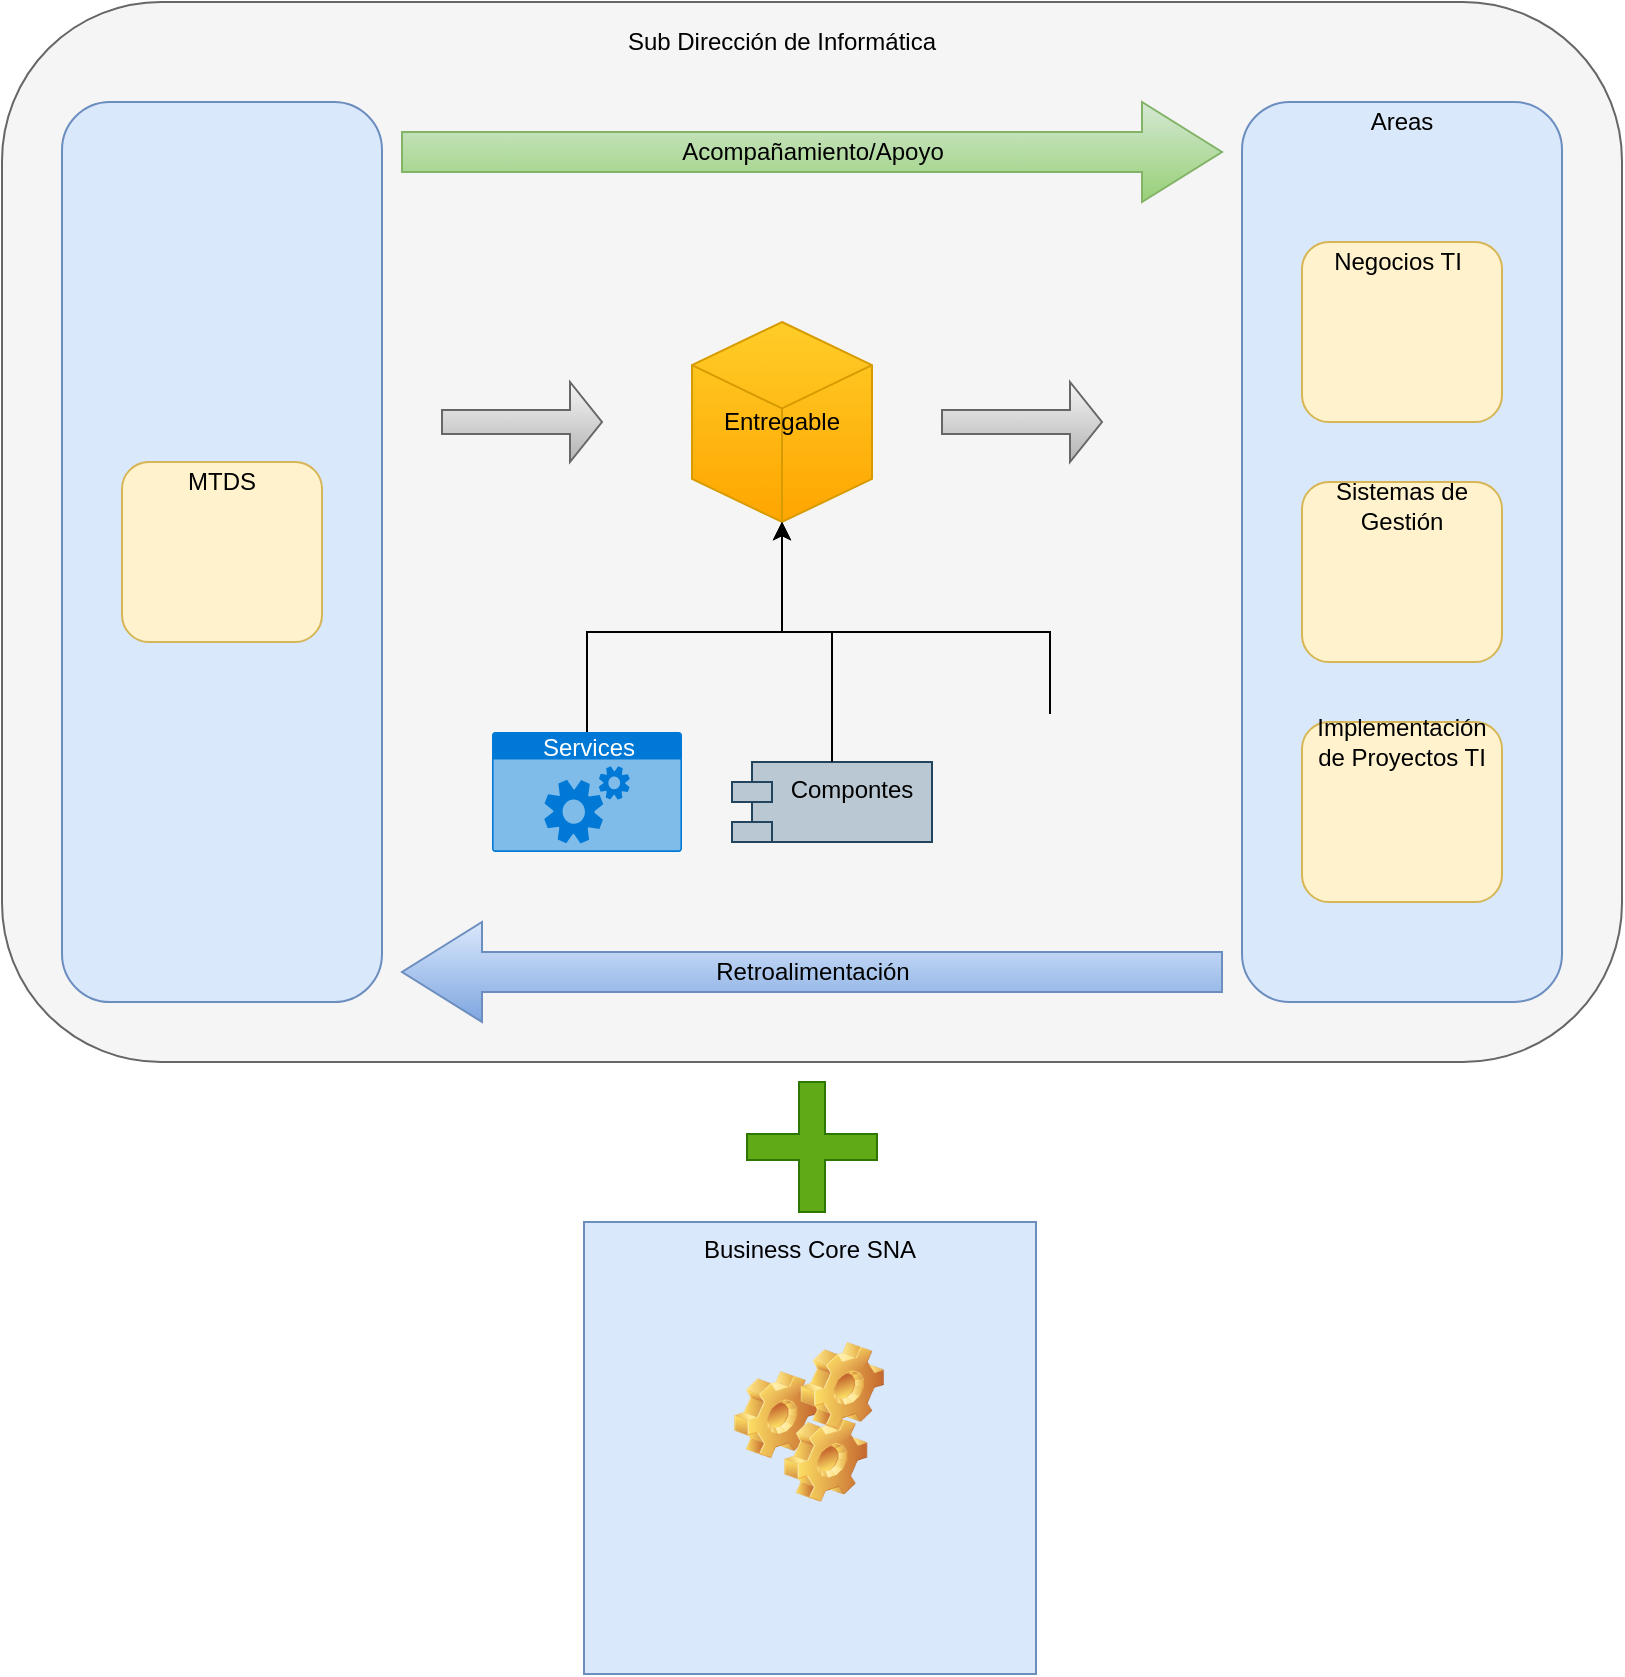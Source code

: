 <mxfile version="13.9.1" type="google" pages="2"><diagram id="XttwUhifn9Pyg2qYAYEK" name="Page-1"><mxGraphModel dx="1673" dy="879" grid="1" gridSize="10" guides="1" tooltips="1" connect="1" arrows="1" fold="1" page="1" pageScale="1" pageWidth="827" pageHeight="1169" math="0" shadow="0"><root><mxCell id="0"/><mxCell id="1" parent="0"/><mxCell id="r4LaI1XpNfE8H1Tui0Rp-63" value="" style="shape=cross;whiteSpace=wrap;html=1;fillColor=#60a917;strokeColor=#2D7600;fontColor=#ffffff;" parent="1" vertex="1"><mxGeometry x="382.5" y="560" width="65" height="65" as="geometry"/></mxCell><mxCell id="r4LaI1XpNfE8H1Tui0Rp-68" value="Business Core SNA" style="group;fillColor=#dae8fc;strokeColor=#6c8ebf;" parent="1" vertex="1" connectable="0"><mxGeometry x="301" y="630" width="226" height="226" as="geometry"/></mxCell><mxCell id="r4LaI1XpNfE8H1Tui0Rp-64" value="" style="group" parent="r4LaI1XpNfE8H1Tui0Rp-68" vertex="1" connectable="0"><mxGeometry x="75" y="60" width="75" height="80" as="geometry"/></mxCell><mxCell id="r4LaI1XpNfE8H1Tui0Rp-59" value="" style="shape=image;html=1;verticalLabelPosition=bottom;verticalAlign=top;imageAspect=0;image=img/clipart/Gear_128x128.png" parent="r4LaI1XpNfE8H1Tui0Rp-64" vertex="1"><mxGeometry y="14.545" width="41.667" height="43.636" as="geometry"/></mxCell><mxCell id="r4LaI1XpNfE8H1Tui0Rp-60" value="" style="shape=image;html=1;verticalLabelPosition=bottom;verticalAlign=top;imageAspect=0;image=img/clipart/Gear_128x128.png" parent="r4LaI1XpNfE8H1Tui0Rp-64" vertex="1"><mxGeometry x="25" y="36.364" width="41.667" height="43.636" as="geometry"/></mxCell><mxCell id="r4LaI1XpNfE8H1Tui0Rp-61" value="" style="shape=image;html=1;verticalLabelPosition=bottom;verticalAlign=top;imageAspect=0;image=img/clipart/Gear_128x128.png" parent="r4LaI1XpNfE8H1Tui0Rp-64" vertex="1"><mxGeometry x="33.333" width="41.667" height="43.636" as="geometry"/></mxCell><mxCell id="r4LaI1XpNfE8H1Tui0Rp-67" value="" style="shape=image;html=1;verticalAlign=top;verticalLabelPosition=bottom;labelBackgroundColor=#ffffff;imageAspect=0;aspect=fixed;image=https://cdn4.iconfinder.com/data/icons/online-shop-7/128/company-building-business-128.png" parent="r4LaI1XpNfE8H1Tui0Rp-68" vertex="1"><mxGeometry width="226" height="226" as="geometry"/></mxCell><mxCell id="r4LaI1XpNfE8H1Tui0Rp-86" value="" style="group" parent="1" vertex="1" connectable="0"><mxGeometry x="10" y="20" width="810" height="530" as="geometry"/></mxCell><mxCell id="r4LaI1XpNfE8H1Tui0Rp-54" value="" style="rounded=1;whiteSpace=wrap;html=1;fillColor=#f5f5f5;strokeColor=#666666;fontColor=#333333;" parent="r4LaI1XpNfE8H1Tui0Rp-86" vertex="1"><mxGeometry width="810" height="530" as="geometry"/></mxCell><mxCell id="r4LaI1XpNfE8H1Tui0Rp-38" value="" style="rounded=1;whiteSpace=wrap;html=1;fillColor=#dae8fc;strokeColor=#6c8ebf;" parent="r4LaI1XpNfE8H1Tui0Rp-86" vertex="1"><mxGeometry x="620" y="50" width="160" height="450" as="geometry"/></mxCell><mxCell id="r4LaI1XpNfE8H1Tui0Rp-1" value="" style="rounded=1;whiteSpace=wrap;html=1;fillColor=#dae8fc;strokeColor=#6c8ebf;" parent="r4LaI1XpNfE8H1Tui0Rp-86" vertex="1"><mxGeometry x="30" y="50" width="160" height="450" as="geometry"/></mxCell><mxCell id="r4LaI1XpNfE8H1Tui0Rp-26" value="Compontes" style="shape=module;align=left;spacingLeft=20;align=center;verticalAlign=top;fillColor=#bac8d3;strokeColor=#23445d;" parent="r4LaI1XpNfE8H1Tui0Rp-86" vertex="1"><mxGeometry x="365" y="380" width="100" height="40" as="geometry"/></mxCell><mxCell id="r4LaI1XpNfE8H1Tui0Rp-29" value="" style="shape=image;html=1;verticalAlign=top;verticalLabelPosition=bottom;labelBackgroundColor=#ffffff;imageAspect=0;aspect=fixed;image=https://cdn0.iconfinder.com/data/icons/file-type-19/512/file__doc__word__document_-128.png" parent="r4LaI1XpNfE8H1Tui0Rp-86" vertex="1"><mxGeometry x="485" y="356" width="78" height="78" as="geometry"/></mxCell><mxCell id="r4LaI1XpNfE8H1Tui0Rp-30" value="Services" style="html=1;strokeColor=none;fillColor=#0079D6;labelPosition=center;verticalLabelPosition=middle;verticalAlign=top;align=center;fontSize=12;outlineConnect=0;spacingTop=-6;fontColor=#FFFFFF;shape=mxgraph.sitemap.services;" parent="r4LaI1XpNfE8H1Tui0Rp-86" vertex="1"><mxGeometry x="245" y="365" width="95" height="60" as="geometry"/></mxCell><mxCell id="r4LaI1XpNfE8H1Tui0Rp-31" value="Entregable" style="html=1;whiteSpace=wrap;shape=isoCube2;backgroundOutline=1;isoAngle=15;fillColor=#ffcd28;strokeColor=#d79b00;gradientColor=#ffa500;" parent="r4LaI1XpNfE8H1Tui0Rp-86" vertex="1"><mxGeometry x="345" y="160" width="90" height="100" as="geometry"/></mxCell><mxCell id="r4LaI1XpNfE8H1Tui0Rp-33" style="edgeStyle=orthogonalEdgeStyle;rounded=0;orthogonalLoop=1;jettySize=auto;html=1;exitX=0.5;exitY=0;exitDx=0;exitDy=0;" parent="r4LaI1XpNfE8H1Tui0Rp-86" source="r4LaI1XpNfE8H1Tui0Rp-26" target="r4LaI1XpNfE8H1Tui0Rp-31" edge="1"><mxGeometry relative="1" as="geometry"><Array as="points"><mxPoint x="415" y="315"/><mxPoint x="390" y="315"/></Array></mxGeometry></mxCell><mxCell id="r4LaI1XpNfE8H1Tui0Rp-35" style="edgeStyle=orthogonalEdgeStyle;rounded=0;orthogonalLoop=1;jettySize=auto;html=1;exitX=0.5;exitY=0;exitDx=0;exitDy=0;" parent="r4LaI1XpNfE8H1Tui0Rp-86" source="r4LaI1XpNfE8H1Tui0Rp-29" target="r4LaI1XpNfE8H1Tui0Rp-31" edge="1"><mxGeometry relative="1" as="geometry"><Array as="points"><mxPoint x="524" y="315"/><mxPoint x="390" y="315"/></Array></mxGeometry></mxCell><mxCell id="r4LaI1XpNfE8H1Tui0Rp-34" style="edgeStyle=orthogonalEdgeStyle;rounded=0;orthogonalLoop=1;jettySize=auto;html=1;exitX=0.5;exitY=0;exitDx=0;exitDy=0;exitPerimeter=0;" parent="r4LaI1XpNfE8H1Tui0Rp-86" source="r4LaI1XpNfE8H1Tui0Rp-30" target="r4LaI1XpNfE8H1Tui0Rp-31" edge="1"><mxGeometry relative="1" as="geometry"><Array as="points"><mxPoint x="293" y="315"/><mxPoint x="390" y="315"/></Array></mxGeometry></mxCell><mxCell id="r4LaI1XpNfE8H1Tui0Rp-36" value="" style="shape=singleArrow;whiteSpace=wrap;html=1;gradientColor=#b3b3b3;fillColor=#f5f5f5;strokeColor=#666666;" parent="r4LaI1XpNfE8H1Tui0Rp-86" vertex="1"><mxGeometry x="220" y="190" width="80" height="40" as="geometry"/></mxCell><mxCell id="r4LaI1XpNfE8H1Tui0Rp-39" value="" style="shape=singleArrow;whiteSpace=wrap;html=1;gradientColor=#b3b3b3;fillColor=#f5f5f5;strokeColor=#666666;" parent="r4LaI1XpNfE8H1Tui0Rp-86" vertex="1"><mxGeometry x="470" y="190" width="80" height="40" as="geometry"/></mxCell><mxCell id="r4LaI1XpNfE8H1Tui0Rp-42" value="Retroalimentación" style="html=1;shadow=0;dashed=0;align=center;verticalAlign=middle;shape=mxgraph.arrows2.arrow;dy=0.6;dx=40;flipH=1;notch=0;fillColor=#dae8fc;strokeColor=#6c8ebf;gradientColor=#7ea6e0;" parent="r4LaI1XpNfE8H1Tui0Rp-86" vertex="1"><mxGeometry x="200" y="460" width="410" height="50" as="geometry"/></mxCell><mxCell id="r4LaI1XpNfE8H1Tui0Rp-43" value="Acompañamiento/Apoyo" style="html=1;shadow=0;dashed=0;align=center;verticalAlign=middle;shape=mxgraph.arrows2.arrow;dy=0.6;dx=40;notch=0;fillColor=#d5e8d4;strokeColor=#82b366;gradientColor=#97d077;" parent="r4LaI1XpNfE8H1Tui0Rp-86" vertex="1"><mxGeometry x="200" y="50" width="410" height="50" as="geometry"/></mxCell><mxCell id="r4LaI1XpNfE8H1Tui0Rp-58" value="Sub Dirección de Informática" style="text;html=1;strokeColor=none;fillColor=none;align=center;verticalAlign=middle;whiteSpace=wrap;rounded=0;" parent="r4LaI1XpNfE8H1Tui0Rp-86" vertex="1"><mxGeometry x="285" y="10" width="210" height="20" as="geometry"/></mxCell><mxCell id="r4LaI1XpNfE8H1Tui0Rp-3" value="" style="rounded=1;whiteSpace=wrap;html=1;fillColor=#fff2cc;strokeColor=#d6b656;" parent="r4LaI1XpNfE8H1Tui0Rp-86" vertex="1"><mxGeometry x="650" y="120" width="100" height="90" as="geometry"/></mxCell><mxCell id="r4LaI1XpNfE8H1Tui0Rp-51" value="Negocios TI" style="text;html=1;strokeColor=none;fillColor=none;align=center;verticalAlign=middle;whiteSpace=wrap;rounded=0;" parent="r4LaI1XpNfE8H1Tui0Rp-86" vertex="1"><mxGeometry x="662.5" y="120" width="70" height="20" as="geometry"/></mxCell><mxCell id="r4LaI1XpNfE8H1Tui0Rp-72" value="" style="group" parent="r4LaI1XpNfE8H1Tui0Rp-86" vertex="1" connectable="0"><mxGeometry x="672.5" y="140" width="55" height="68" as="geometry"/></mxCell><mxCell id="r4LaI1XpNfE8H1Tui0Rp-70" value="" style="shape=image;html=1;verticalAlign=top;verticalLabelPosition=bottom;labelBackgroundColor=#ffffff;imageAspect=0;aspect=fixed;image=https://cdn1.iconfinder.com/data/icons/nuvola2/128x128/apps/kuser.png" parent="r4LaI1XpNfE8H1Tui0Rp-72" vertex="1"><mxGeometry width="50" height="50" as="geometry"/></mxCell><mxCell id="r4LaI1XpNfE8H1Tui0Rp-71" value="" style="shape=image;html=1;verticalAlign=top;verticalLabelPosition=bottom;labelBackgroundColor=#ffffff;imageAspect=0;aspect=fixed;image=https://cdn1.iconfinder.com/data/icons/nuvola2/128x128/apps/kuser.png" parent="r4LaI1XpNfE8H1Tui0Rp-72" vertex="1"><mxGeometry x="5" y="18" width="50" height="50" as="geometry"/></mxCell><mxCell id="r4LaI1XpNfE8H1Tui0Rp-15" value="" style="rounded=1;whiteSpace=wrap;html=1;fillColor=#fff2cc;strokeColor=#d6b656;" parent="r4LaI1XpNfE8H1Tui0Rp-86" vertex="1"><mxGeometry x="650" y="240" width="100" height="90" as="geometry"/></mxCell><mxCell id="r4LaI1XpNfE8H1Tui0Rp-52" value="Sistemas de Gestión" style="text;html=1;strokeColor=none;fillColor=none;align=center;verticalAlign=middle;whiteSpace=wrap;rounded=0;" parent="r4LaI1XpNfE8H1Tui0Rp-86" vertex="1"><mxGeometry x="650" y="242" width="100" height="20" as="geometry"/></mxCell><mxCell id="r4LaI1XpNfE8H1Tui0Rp-21" value="" style="rounded=1;whiteSpace=wrap;html=1;fillColor=#fff2cc;strokeColor=#d6b656;" parent="r4LaI1XpNfE8H1Tui0Rp-86" vertex="1"><mxGeometry x="650" y="360" width="100" height="90" as="geometry"/></mxCell><mxCell id="r4LaI1XpNfE8H1Tui0Rp-53" value="Implementación de Proyectos TI" style="text;html=1;strokeColor=none;fillColor=none;align=center;verticalAlign=middle;whiteSpace=wrap;rounded=0;" parent="r4LaI1XpNfE8H1Tui0Rp-86" vertex="1"><mxGeometry x="680" y="360" width="40" height="20" as="geometry"/></mxCell><mxCell id="r4LaI1XpNfE8H1Tui0Rp-73" value="" style="group" parent="r4LaI1XpNfE8H1Tui0Rp-86" vertex="1" connectable="0"><mxGeometry x="670" y="260" width="55" height="68" as="geometry"/></mxCell><mxCell id="r4LaI1XpNfE8H1Tui0Rp-74" value="" style="shape=image;html=1;verticalAlign=top;verticalLabelPosition=bottom;labelBackgroundColor=#ffffff;imageAspect=0;aspect=fixed;image=https://cdn1.iconfinder.com/data/icons/nuvola2/128x128/apps/kuser.png" parent="r4LaI1XpNfE8H1Tui0Rp-73" vertex="1"><mxGeometry width="50" height="50" as="geometry"/></mxCell><mxCell id="r4LaI1XpNfE8H1Tui0Rp-75" value="" style="shape=image;html=1;verticalAlign=top;verticalLabelPosition=bottom;labelBackgroundColor=#ffffff;imageAspect=0;aspect=fixed;image=https://cdn1.iconfinder.com/data/icons/nuvola2/128x128/apps/kuser.png" parent="r4LaI1XpNfE8H1Tui0Rp-73" vertex="1"><mxGeometry x="5" y="18" width="50" height="50" as="geometry"/></mxCell><mxCell id="r4LaI1XpNfE8H1Tui0Rp-76" value="" style="group" parent="r4LaI1XpNfE8H1Tui0Rp-86" vertex="1" connectable="0"><mxGeometry x="672.5" y="380" width="55" height="68" as="geometry"/></mxCell><mxCell id="r4LaI1XpNfE8H1Tui0Rp-77" value="" style="shape=image;html=1;verticalAlign=top;verticalLabelPosition=bottom;labelBackgroundColor=#ffffff;imageAspect=0;aspect=fixed;image=https://cdn1.iconfinder.com/data/icons/nuvola2/128x128/apps/kuser.png" parent="r4LaI1XpNfE8H1Tui0Rp-76" vertex="1"><mxGeometry width="50" height="50" as="geometry"/></mxCell><mxCell id="r4LaI1XpNfE8H1Tui0Rp-78" value="" style="shape=image;html=1;verticalAlign=top;verticalLabelPosition=bottom;labelBackgroundColor=#ffffff;imageAspect=0;aspect=fixed;image=https://cdn1.iconfinder.com/data/icons/nuvola2/128x128/apps/kuser.png" parent="r4LaI1XpNfE8H1Tui0Rp-76" vertex="1"><mxGeometry x="5" y="18" width="50" height="50" as="geometry"/></mxCell><mxCell id="r4LaI1XpNfE8H1Tui0Rp-45" value="" style="rounded=1;whiteSpace=wrap;html=1;fillColor=#fff2cc;strokeColor=#d6b656;" parent="r4LaI1XpNfE8H1Tui0Rp-86" vertex="1"><mxGeometry x="60" y="230" width="100" height="90" as="geometry"/></mxCell><mxCell id="r4LaI1XpNfE8H1Tui0Rp-50" value="MTDS" style="text;html=1;strokeColor=none;fillColor=none;align=center;verticalAlign=middle;whiteSpace=wrap;rounded=0;" parent="r4LaI1XpNfE8H1Tui0Rp-86" vertex="1"><mxGeometry x="90" y="230" width="40" height="20" as="geometry"/></mxCell><mxCell id="r4LaI1XpNfE8H1Tui0Rp-79" value="" style="group" parent="r4LaI1XpNfE8H1Tui0Rp-86" vertex="1" connectable="0"><mxGeometry x="80" y="250" width="55" height="68" as="geometry"/></mxCell><mxCell id="r4LaI1XpNfE8H1Tui0Rp-80" value="" style="shape=image;html=1;verticalAlign=top;verticalLabelPosition=bottom;labelBackgroundColor=#ffffff;imageAspect=0;aspect=fixed;image=https://cdn1.iconfinder.com/data/icons/nuvola2/128x128/apps/kuser.png" parent="r4LaI1XpNfE8H1Tui0Rp-79" vertex="1"><mxGeometry width="50" height="50" as="geometry"/></mxCell><mxCell id="r4LaI1XpNfE8H1Tui0Rp-81" value="" style="shape=image;html=1;verticalAlign=top;verticalLabelPosition=bottom;labelBackgroundColor=#ffffff;imageAspect=0;aspect=fixed;image=https://cdn1.iconfinder.com/data/icons/nuvola2/128x128/apps/kuser.png" parent="r4LaI1XpNfE8H1Tui0Rp-79" vertex="1"><mxGeometry x="5" y="18" width="50" height="50" as="geometry"/></mxCell><mxCell id="r4LaI1XpNfE8H1Tui0Rp-83" value="Areas" style="text;html=1;strokeColor=none;fillColor=none;align=center;verticalAlign=middle;whiteSpace=wrap;rounded=0;" parent="r4LaI1XpNfE8H1Tui0Rp-86" vertex="1"><mxGeometry x="680" y="50" width="40" height="20" as="geometry"/></mxCell></root></mxGraphModel></diagram><diagram id="7pGlSBVbXLnZfce1at4_" name="Page-2"><mxGraphModel dx="1422" dy="747" grid="1" gridSize="10" guides="1" tooltips="1" connect="1" arrows="1" fold="1" page="1" pageScale="1" pageWidth="827" pageHeight="1169" math="0" shadow="0"><root><mxCell id="vuL_II4Xx-psuhZrJYfJ-0"/><mxCell id="vuL_II4Xx-psuhZrJYfJ-1" parent="vuL_II4Xx-psuhZrJYfJ-0"/><mxCell id="vuL_II4Xx-psuhZrJYfJ-7" style="edgeStyle=orthogonalEdgeStyle;rounded=0;orthogonalLoop=1;jettySize=auto;html=1;entryX=0;entryY=0.75;entryDx=0;entryDy=0;" parent="vuL_II4Xx-psuhZrJYfJ-1" source="vuL_II4Xx-psuhZrJYfJ-2" target="vuL_II4Xx-psuhZrJYfJ-3" edge="1"><mxGeometry relative="1" as="geometry"/></mxCell><mxCell id="vuL_II4Xx-psuhZrJYfJ-8" style="edgeStyle=orthogonalEdgeStyle;rounded=0;orthogonalLoop=1;jettySize=auto;html=1;entryX=0;entryY=0.5;entryDx=0;entryDy=0;" parent="vuL_II4Xx-psuhZrJYfJ-1" source="vuL_II4Xx-psuhZrJYfJ-2" target="vuL_II4Xx-psuhZrJYfJ-4" edge="1"><mxGeometry relative="1" as="geometry"/></mxCell><mxCell id="vuL_II4Xx-psuhZrJYfJ-2" value="&lt;span class=&quot;TextRun  BCX8 SCXW233713216&quot; lang=&quot;ES&quot; style=&quot;margin: 0px ; padding: 0px ; font-size: 11pt ; text-align: justify ; background-color: rgb(255 , 255 , 255) ; font-weight: bold ; font-family: &amp;#34;calibri&amp;#34; , &amp;#34;calibri_embeddedfont&amp;#34; , &amp;#34;calibri_msfontservice&amp;#34; , sans-serif ; line-height: 20.7px&quot;&gt;&lt;span class=&quot;NormalTextRun  BCX8 SCXW233713216&quot; style=&quot;margin: 0px ; padding: 0px ; background-color: inherit&quot;&gt;Levantamiento Situación Actu&lt;/span&gt;&lt;/span&gt;&lt;span class=&quot;TextRun  BCX8 SCXW233713216&quot; lang=&quot;ES&quot; style=&quot;margin: 0px ; padding: 0px ; font-size: 11pt ; text-align: justify ; background-color: rgb(255 , 255 , 255) ; font-weight: bold ; font-family: &amp;#34;calibri&amp;#34; , &amp;#34;calibri_embeddedfont&amp;#34; , &amp;#34;calibri_msfontservice&amp;#34; , sans-serif ; line-height: 20.7px&quot;&gt;&lt;span class=&quot;NormalTextRun  BCX8 SCXW233713216&quot; style=&quot;margin: 0px ; padding: 0px ; background-color: inherit&quot;&gt;al&lt;/span&gt;&lt;/span&gt;" style="rounded=1;whiteSpace=wrap;html=1;" parent="vuL_II4Xx-psuhZrJYfJ-1" vertex="1"><mxGeometry x="40" y="130" width="120" height="60" as="geometry"/></mxCell><mxCell id="vuL_II4Xx-psuhZrJYfJ-10" style="edgeStyle=orthogonalEdgeStyle;rounded=0;orthogonalLoop=1;jettySize=auto;html=1;entryX=0;entryY=0.5;entryDx=0;entryDy=0;" parent="vuL_II4Xx-psuhZrJYfJ-1" source="vuL_II4Xx-psuhZrJYfJ-3" target="vuL_II4Xx-psuhZrJYfJ-5" edge="1"><mxGeometry relative="1" as="geometry"/></mxCell><mxCell id="vuL_II4Xx-psuhZrJYfJ-3" value="&lt;span class=&quot;TextRun  BCX8 SCXW200577854&quot; lang=&quot;ES&quot; style=&quot;animation: 0s ease 0s 1 normal none running none ; appearance: none ; backface-visibility: visible ; background: none 0% 0% / auto repeat scroll padding-box border-box rgba(0 , 0 , 0 , 0) ; border: 0px none rgb(0 , 0 , 0) ; border-radius: 0px ; border-collapse: separate ; bottom: auto ; box-shadow: none ; box-sizing: content-box ; caption-side: top ; clear: none ; clip: auto ; content: normal ; cursor: text ; direction: ltr ; display: inline ; empty-cells: show ; float: none ; font-family: &amp;#34;wordvisi_msfontservice&amp;#34; , &amp;#34;arial&amp;#34; , &amp;#34;arial_embeddedfont&amp;#34; , &amp;#34;arial_msfontservice&amp;#34; , sans-serif ; font-size: 13.333px ; font-weight: 700 ; height: auto ; left: auto ; line-height: 17.25px ; list-style: outside none circle ; margin: 0px ; max-height: none ; max-width: none ; min-height: 0px ; min-width: 0px ; opacity: 1 ; outline: rgb(0 , 0 , 0) none 0px ; overflow-wrap: break-word ; overflow: visible ; padding: 0px ; perspective: none ; perspective-origin: 0px 0px ; position: static ; resize: none ; right: auto ; speak: normal ; table-layout: auto ; text-align: justify ; text-overflow: clip ; text-shadow: none ; top: auto ; transform: none ; transform-origin: 0px 0px ; transform-style: flat ; transition: all 0s ease 0s ; unicode-bidi: normal ; vertical-align: baseline ; visibility: visible ; width: auto ; word-break: normal ; z-index: auto ; zoom: 1 ; border-spacing: 0px&quot;&gt;&lt;span class=&quot;NormalTextRun  BCX8 SCXW200577854&quot; style=&quot;background-color: inherit&quot;&gt; Proceso de Desarrollo&lt;/span&gt;&lt;/span&gt;" style="rounded=1;whiteSpace=wrap;html=1;" parent="vuL_II4Xx-psuhZrJYfJ-1" vertex="1"><mxGeometry x="200" y="60" width="120" height="60" as="geometry"/></mxCell><mxCell id="vuL_II4Xx-psuhZrJYfJ-9" style="edgeStyle=orthogonalEdgeStyle;rounded=0;orthogonalLoop=1;jettySize=auto;html=1;entryX=0;entryY=0.5;entryDx=0;entryDy=0;" parent="vuL_II4Xx-psuhZrJYfJ-1" source="vuL_II4Xx-psuhZrJYfJ-4" target="vuL_II4Xx-psuhZrJYfJ-5" edge="1"><mxGeometry relative="1" as="geometry"/></mxCell><mxCell id="vuL_II4Xx-psuhZrJYfJ-4" value="&lt;span class=&quot;TextRun  BCX8 SCXW190053604&quot; lang=&quot;ES&quot; style=&quot;animation: 0s ease 0s 1 normal none running none ; appearance: none ; backface-visibility: visible ; background: none 0% 0% / auto repeat scroll padding-box border-box rgba(0 , 0 , 0 , 0) ; border: 0px none rgb(0 , 0 , 0) ; border-radius: 0px ; border-collapse: separate ; bottom: auto ; box-shadow: none ; box-sizing: content-box ; caption-side: top ; clear: none ; clip: auto ; content: normal ; cursor: text ; direction: ltr ; display: inline ; empty-cells: show ; float: none ; font-family: &amp;#34;wordvisi_msfontservice&amp;#34; , &amp;#34;arial&amp;#34; , &amp;#34;arial_embeddedfont&amp;#34; , &amp;#34;arial_msfontservice&amp;#34; , sans-serif ; font-size: 13.333px ; font-weight: 700 ; height: auto ; left: auto ; line-height: 17.25px ; list-style: outside none circle ; margin: 0px ; max-height: none ; max-width: none ; min-height: 0px ; min-width: 0px ; opacity: 1 ; outline: rgb(0 , 0 , 0) none 0px ; overflow-wrap: break-word ; overflow: visible ; padding: 0px ; perspective: none ; perspective-origin: 0px 0px ; position: static ; resize: none ; right: auto ; speak: normal ; table-layout: auto ; text-align: justify ; text-overflow: clip ; text-shadow: none ; top: auto ; transform: none ; transform-origin: 0px 0px ; transform-style: flat ; transition: all 0s ease 0s ; unicode-bidi: normal ; vertical-align: baseline ; visibility: visible ; width: auto ; word-break: normal ; z-index: auto ; zoom: 1 ; border-spacing: 0px&quot;&gt;&lt;span class=&quot;NormalTextRun  BCX8 SCXW190053604&quot; style=&quot;background-color: inherit&quot;&gt;Tecnología&lt;/span&gt;&lt;/span&gt;" style="rounded=1;whiteSpace=wrap;html=1;" parent="vuL_II4Xx-psuhZrJYfJ-1" vertex="1"><mxGeometry x="200" y="200" width="120" height="60" as="geometry"/></mxCell><mxCell id="vuL_II4Xx-psuhZrJYfJ-11" style="edgeStyle=orthogonalEdgeStyle;rounded=0;orthogonalLoop=1;jettySize=auto;html=1;" parent="vuL_II4Xx-psuhZrJYfJ-1" source="vuL_II4Xx-psuhZrJYfJ-5" target="vuL_II4Xx-psuhZrJYfJ-6" edge="1"><mxGeometry relative="1" as="geometry"/></mxCell><mxCell id="vuL_II4Xx-psuhZrJYfJ-5" value="&lt;span class=&quot;TextRun  BCX8 SCXW222742466&quot; lang=&quot;ES&quot; style=&quot;animation: 0s ease 0s 1 normal none running none ; appearance: none ; backface-visibility: visible ; background: none 0% 0% / auto repeat scroll padding-box border-box rgba(0 , 0 , 0 , 0) ; border: 0px none rgb(0 , 0 , 0) ; border-radius: 0px ; border-collapse: separate ; bottom: auto ; box-shadow: none ; box-sizing: content-box ; caption-side: top ; clear: none ; clip: auto ; content: normal ; cursor: text ; direction: ltr ; display: inline ; empty-cells: show ; float: none ; font-family: &amp;#34;wordvisi_msfontservice&amp;#34; , &amp;#34;arial&amp;#34; , &amp;#34;arial_embeddedfont&amp;#34; , &amp;#34;arial_msfontservice&amp;#34; , sans-serif ; font-size: 13.333px ; font-weight: 700 ; height: auto ; left: auto ; line-height: 17.25px ; list-style: outside none disc ; margin: 0px ; max-height: none ; max-width: none ; min-height: 0px ; min-width: 0px ; opacity: 1 ; outline: rgb(0 , 0 , 0) none 0px ; overflow-wrap: break-word ; overflow: visible ; padding: 0px ; perspective: none ; perspective-origin: 0px 0px ; position: static ; resize: none ; right: auto ; speak: normal ; table-layout: auto ; text-align: justify ; text-overflow: clip ; text-shadow: none ; top: auto ; transform: none ; transform-origin: 0px 0px ; transform-style: flat ; transition: all 0s ease 0s ; unicode-bidi: normal ; vertical-align: baseline ; visibility: visible ; width: auto ; word-break: normal ; z-index: auto ; zoom: 1 ; border-spacing: 0px&quot;&gt;&lt;span class=&quot;NormalTextRun  BCX8 SCXW222742466&quot; style=&quot;background-color: inherit&quot;&gt;Implementación&lt;/span&gt;&lt;/span&gt;" style="rounded=1;whiteSpace=wrap;html=1;" parent="vuL_II4Xx-psuhZrJYfJ-1" vertex="1"><mxGeometry x="360" y="130" width="120" height="60" as="geometry"/></mxCell><mxCell id="vuL_II4Xx-psuhZrJYfJ-6" value="&lt;span class=&quot;TextRun  BCX8 SCXW69809802&quot; lang=&quot;ES&quot; style=&quot;animation: 0s ease 0s 1 normal none running none ; appearance: none ; backface-visibility: visible ; background: none 0% 0% / auto repeat scroll padding-box border-box rgba(0 , 0 , 0 , 0) ; border: 0px none rgb(0 , 0 , 0) ; border-radius: 0px ; border-collapse: separate ; bottom: auto ; box-shadow: none ; box-sizing: content-box ; caption-side: top ; clear: none ; clip: auto ; content: normal ; cursor: text ; direction: ltr ; display: inline ; empty-cells: show ; float: none ; font-family: &amp;#34;wordvisi_msfontservice&amp;#34; , &amp;#34;arial&amp;#34; , &amp;#34;arial_embeddedfont&amp;#34; , &amp;#34;arial_msfontservice&amp;#34; , sans-serif ; font-size: 13.333px ; height: auto ; left: auto ; line-height: 17.25px ; list-style: outside none disc ; margin: 0px ; max-height: none ; max-width: none ; min-height: 0px ; min-width: 0px ; opacity: 1 ; outline: rgb(0 , 0 , 0) none 0px ; overflow-wrap: break-word ; overflow: visible ; padding: 0px ; perspective: none ; perspective-origin: 0px 0px ; position: static ; resize: none ; right: auto ; speak: normal ; table-layout: auto ; text-align: justify ; text-overflow: clip ; text-shadow: none ; top: auto ; transform: none ; transform-origin: 0px 0px ; transform-style: flat ; transition: all 0s ease 0s ; unicode-bidi: normal ; vertical-align: baseline ; visibility: visible ; width: auto ; word-break: normal ; z-index: auto ; zoom: 1 ; border-spacing: 0px&quot;&gt;&lt;span class=&quot;NormalTextRun  BCX8 SCXW69809802&quot; style=&quot;background-color: inherit&quot;&gt;&lt;b&gt;Marcha Blanca y Mejora Continúa&lt;/b&gt;&lt;/span&gt;&lt;/span&gt;" style="rounded=1;whiteSpace=wrap;html=1;" parent="vuL_II4Xx-psuhZrJYfJ-1" vertex="1"><mxGeometry x="520" y="130" width="120" height="60" as="geometry"/></mxCell></root></mxGraphModel></diagram></mxfile>